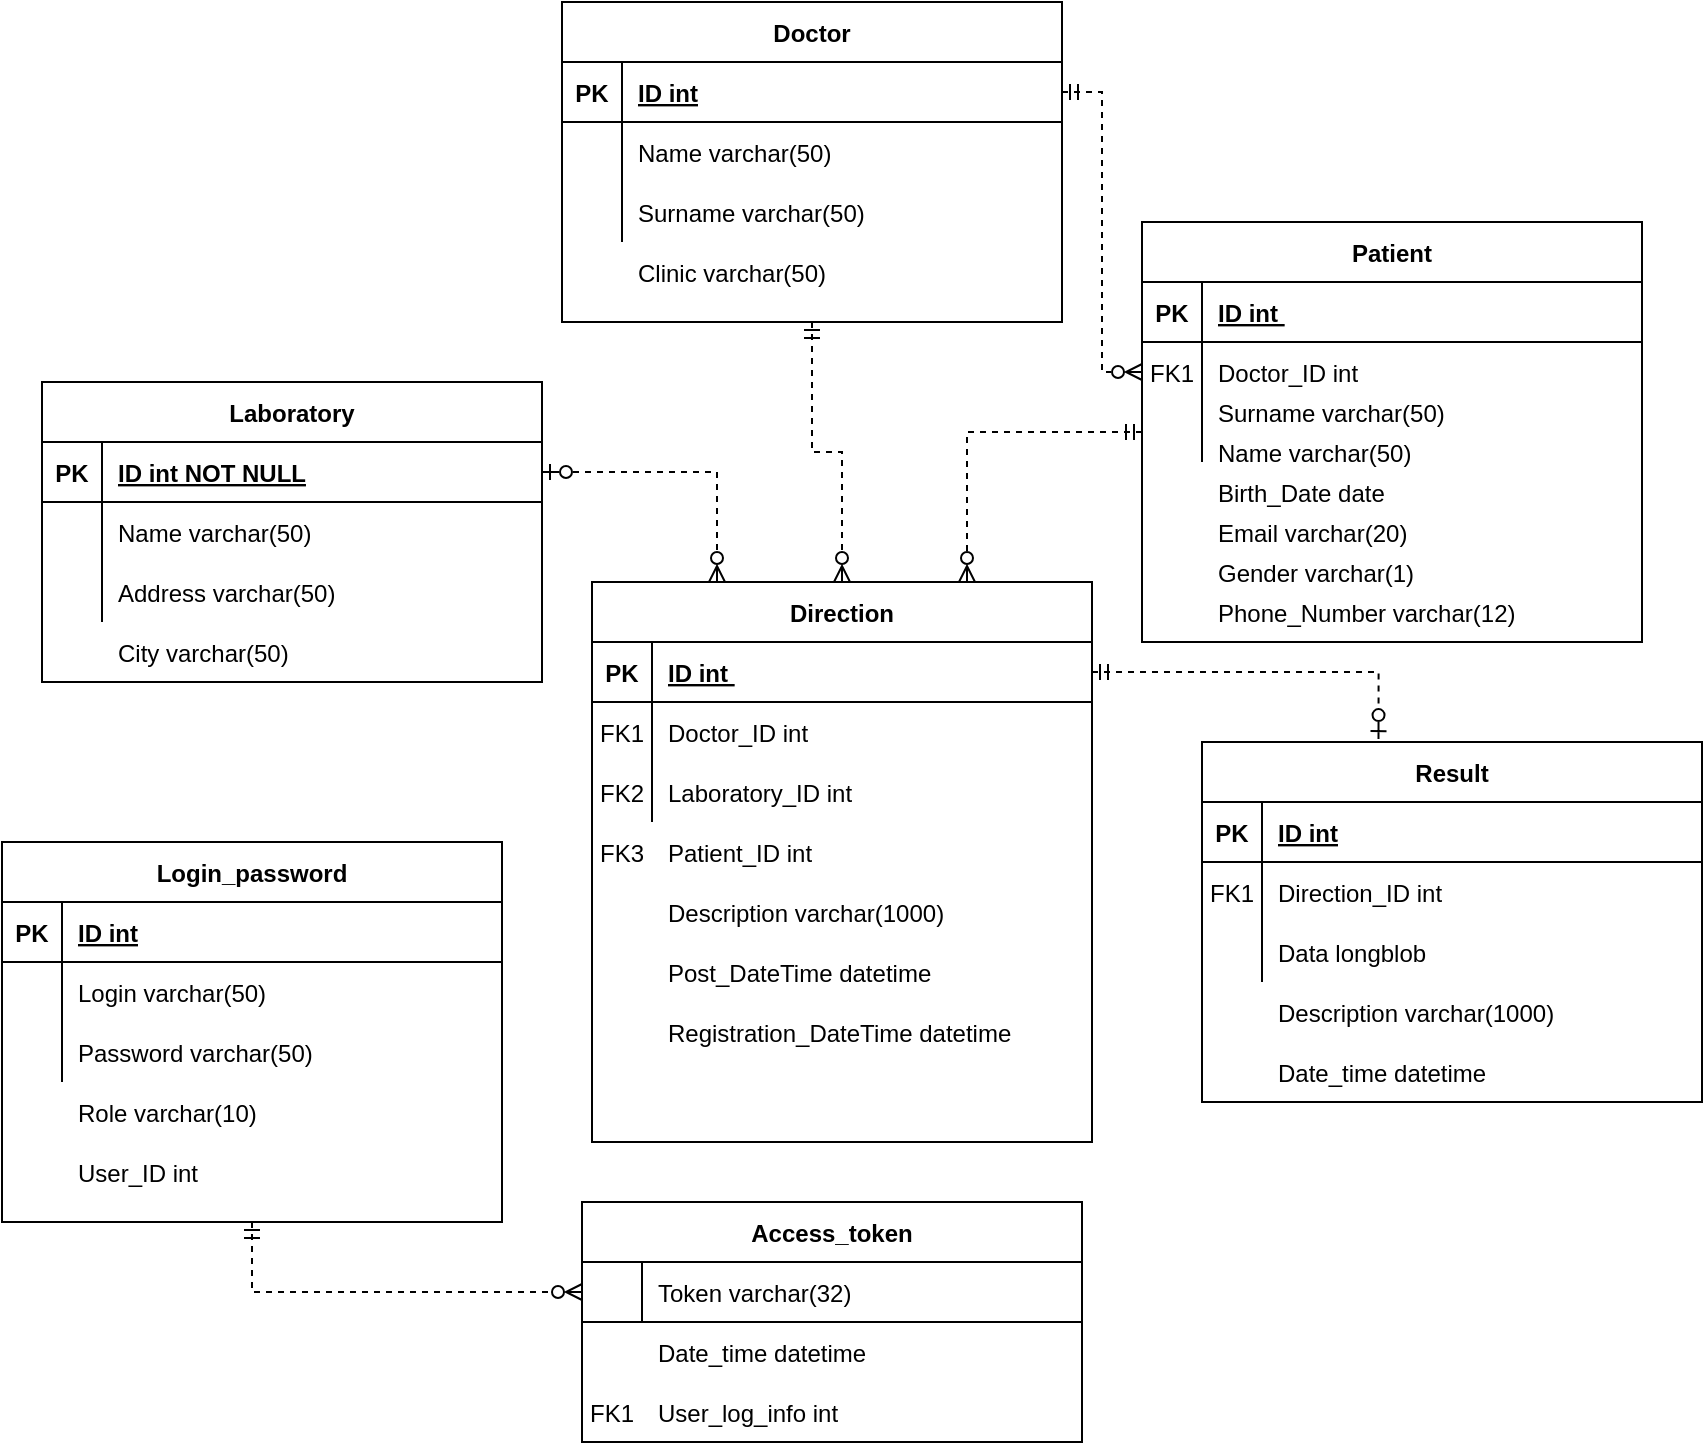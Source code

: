 <mxfile version="15.4.1" type="github"><diagram id="R2lEEEUBdFMjLlhIrx00" name="Page-1"><mxGraphModel dx="2724" dy="859" grid="1" gridSize="10" guides="1" tooltips="1" connect="1" arrows="1" fold="1" page="1" pageScale="1" pageWidth="850" pageHeight="1100" math="0" shadow="0" extFonts="Permanent Marker^https://fonts.googleapis.com/css?family=Permanent+Marker"><root><mxCell id="0"/><mxCell id="1" parent="0"/><mxCell id="C-vyLk0tnHw3VtMMgP7b-13" value="Doctor" style="shape=table;startSize=30;container=1;collapsible=1;childLayout=tableLayout;fixedRows=1;rowLines=0;fontStyle=1;align=center;resizeLast=1;" parent="1" vertex="1"><mxGeometry x="260" y="80" width="250" height="160" as="geometry"/></mxCell><mxCell id="C-vyLk0tnHw3VtMMgP7b-14" value="" style="shape=partialRectangle;collapsible=0;dropTarget=0;pointerEvents=0;fillColor=none;points=[[0,0.5],[1,0.5]];portConstraint=eastwest;top=0;left=0;right=0;bottom=1;" parent="C-vyLk0tnHw3VtMMgP7b-13" vertex="1"><mxGeometry y="30" width="250" height="30" as="geometry"/></mxCell><mxCell id="C-vyLk0tnHw3VtMMgP7b-15" value="PK" style="shape=partialRectangle;overflow=hidden;connectable=0;fillColor=none;top=0;left=0;bottom=0;right=0;fontStyle=1;" parent="C-vyLk0tnHw3VtMMgP7b-14" vertex="1"><mxGeometry width="30" height="30" as="geometry"><mxRectangle width="30" height="30" as="alternateBounds"/></mxGeometry></mxCell><mxCell id="C-vyLk0tnHw3VtMMgP7b-16" value="ID int" style="shape=partialRectangle;overflow=hidden;connectable=0;fillColor=none;top=0;left=0;bottom=0;right=0;align=left;spacingLeft=6;fontStyle=5;" parent="C-vyLk0tnHw3VtMMgP7b-14" vertex="1"><mxGeometry x="30" width="220" height="30" as="geometry"><mxRectangle width="220" height="30" as="alternateBounds"/></mxGeometry></mxCell><mxCell id="C-vyLk0tnHw3VtMMgP7b-17" value="" style="shape=partialRectangle;collapsible=0;dropTarget=0;pointerEvents=0;fillColor=none;points=[[0,0.5],[1,0.5]];portConstraint=eastwest;top=0;left=0;right=0;bottom=0;" parent="C-vyLk0tnHw3VtMMgP7b-13" vertex="1"><mxGeometry y="60" width="250" height="30" as="geometry"/></mxCell><mxCell id="C-vyLk0tnHw3VtMMgP7b-18" value="" style="shape=partialRectangle;overflow=hidden;connectable=0;fillColor=none;top=0;left=0;bottom=0;right=0;" parent="C-vyLk0tnHw3VtMMgP7b-17" vertex="1"><mxGeometry width="30" height="30" as="geometry"><mxRectangle width="30" height="30" as="alternateBounds"/></mxGeometry></mxCell><mxCell id="C-vyLk0tnHw3VtMMgP7b-19" value="Name varchar(50)" style="shape=partialRectangle;overflow=hidden;connectable=0;fillColor=none;top=0;left=0;bottom=0;right=0;align=left;spacingLeft=6;" parent="C-vyLk0tnHw3VtMMgP7b-17" vertex="1"><mxGeometry x="30" width="220" height="30" as="geometry"><mxRectangle width="220" height="30" as="alternateBounds"/></mxGeometry></mxCell><mxCell id="C-vyLk0tnHw3VtMMgP7b-20" value="" style="shape=partialRectangle;collapsible=0;dropTarget=0;pointerEvents=0;fillColor=none;points=[[0,0.5],[1,0.5]];portConstraint=eastwest;top=0;left=0;right=0;bottom=0;" parent="C-vyLk0tnHw3VtMMgP7b-13" vertex="1"><mxGeometry y="90" width="250" height="30" as="geometry"/></mxCell><mxCell id="C-vyLk0tnHw3VtMMgP7b-21" value="" style="shape=partialRectangle;overflow=hidden;connectable=0;fillColor=none;top=0;left=0;bottom=0;right=0;" parent="C-vyLk0tnHw3VtMMgP7b-20" vertex="1"><mxGeometry width="30" height="30" as="geometry"><mxRectangle width="30" height="30" as="alternateBounds"/></mxGeometry></mxCell><mxCell id="C-vyLk0tnHw3VtMMgP7b-22" value="Surname varchar(50)" style="shape=partialRectangle;overflow=hidden;connectable=0;fillColor=none;top=0;left=0;bottom=0;right=0;align=left;spacingLeft=6;" parent="C-vyLk0tnHw3VtMMgP7b-20" vertex="1"><mxGeometry x="30" width="220" height="30" as="geometry"><mxRectangle width="220" height="30" as="alternateBounds"/></mxGeometry></mxCell><mxCell id="Hx6xlLocEBcgNSZimSle-2" value="Laboratory" style="shape=table;startSize=30;container=1;collapsible=1;childLayout=tableLayout;fixedRows=1;rowLines=0;fontStyle=1;align=center;resizeLast=1;" parent="1" vertex="1"><mxGeometry y="270" width="250" height="150" as="geometry"/></mxCell><mxCell id="Hx6xlLocEBcgNSZimSle-3" value="" style="shape=partialRectangle;collapsible=0;dropTarget=0;pointerEvents=0;fillColor=none;points=[[0,0.5],[1,0.5]];portConstraint=eastwest;top=0;left=0;right=0;bottom=1;" parent="Hx6xlLocEBcgNSZimSle-2" vertex="1"><mxGeometry y="30" width="250" height="30" as="geometry"/></mxCell><mxCell id="Hx6xlLocEBcgNSZimSle-4" value="PK" style="shape=partialRectangle;overflow=hidden;connectable=0;fillColor=none;top=0;left=0;bottom=0;right=0;fontStyle=1;" parent="Hx6xlLocEBcgNSZimSle-3" vertex="1"><mxGeometry width="30" height="30" as="geometry"><mxRectangle width="30" height="30" as="alternateBounds"/></mxGeometry></mxCell><mxCell id="Hx6xlLocEBcgNSZimSle-5" value="ID int NOT NULL " style="shape=partialRectangle;overflow=hidden;connectable=0;fillColor=none;top=0;left=0;bottom=0;right=0;align=left;spacingLeft=6;fontStyle=5;" parent="Hx6xlLocEBcgNSZimSle-3" vertex="1"><mxGeometry x="30" width="220" height="30" as="geometry"><mxRectangle width="220" height="30" as="alternateBounds"/></mxGeometry></mxCell><mxCell id="Hx6xlLocEBcgNSZimSle-6" value="" style="shape=partialRectangle;collapsible=0;dropTarget=0;pointerEvents=0;fillColor=none;points=[[0,0.5],[1,0.5]];portConstraint=eastwest;top=0;left=0;right=0;bottom=0;" parent="Hx6xlLocEBcgNSZimSle-2" vertex="1"><mxGeometry y="60" width="250" height="30" as="geometry"/></mxCell><mxCell id="Hx6xlLocEBcgNSZimSle-7" value="" style="shape=partialRectangle;overflow=hidden;connectable=0;fillColor=none;top=0;left=0;bottom=0;right=0;" parent="Hx6xlLocEBcgNSZimSle-6" vertex="1"><mxGeometry width="30" height="30" as="geometry"><mxRectangle width="30" height="30" as="alternateBounds"/></mxGeometry></mxCell><mxCell id="Hx6xlLocEBcgNSZimSle-8" value="Name varchar(50)" style="shape=partialRectangle;overflow=hidden;connectable=0;fillColor=none;top=0;left=0;bottom=0;right=0;align=left;spacingLeft=6;" parent="Hx6xlLocEBcgNSZimSle-6" vertex="1"><mxGeometry x="30" width="220" height="30" as="geometry"><mxRectangle width="220" height="30" as="alternateBounds"/></mxGeometry></mxCell><mxCell id="Hx6xlLocEBcgNSZimSle-9" value="" style="shape=partialRectangle;collapsible=0;dropTarget=0;pointerEvents=0;fillColor=none;points=[[0,0.5],[1,0.5]];portConstraint=eastwest;top=0;left=0;right=0;bottom=0;" parent="Hx6xlLocEBcgNSZimSle-2" vertex="1"><mxGeometry y="90" width="250" height="30" as="geometry"/></mxCell><mxCell id="Hx6xlLocEBcgNSZimSle-10" value="" style="shape=partialRectangle;overflow=hidden;connectable=0;fillColor=none;top=0;left=0;bottom=0;right=0;" parent="Hx6xlLocEBcgNSZimSle-9" vertex="1"><mxGeometry width="30" height="30" as="geometry"><mxRectangle width="30" height="30" as="alternateBounds"/></mxGeometry></mxCell><mxCell id="Hx6xlLocEBcgNSZimSle-11" value="Address varchar(50)" style="shape=partialRectangle;overflow=hidden;connectable=0;fillColor=none;top=0;left=0;bottom=0;right=0;align=left;spacingLeft=6;" parent="Hx6xlLocEBcgNSZimSle-9" vertex="1"><mxGeometry x="30" width="220" height="30" as="geometry"><mxRectangle width="220" height="30" as="alternateBounds"/></mxGeometry></mxCell><mxCell id="Hx6xlLocEBcgNSZimSle-12" value="Clinic varchar(50)" style="shape=partialRectangle;overflow=hidden;connectable=0;fillColor=none;top=0;left=0;bottom=0;right=0;align=left;spacingLeft=6;" parent="1" vertex="1"><mxGeometry x="290" y="200" width="220" height="30" as="geometry"><mxRectangle width="220" height="30" as="alternateBounds"/></mxGeometry></mxCell><mxCell id="Hx6xlLocEBcgNSZimSle-14" value="Patient" style="shape=table;startSize=30;container=1;collapsible=1;childLayout=tableLayout;fixedRows=1;rowLines=0;fontStyle=1;align=center;resizeLast=1;" parent="1" vertex="1"><mxGeometry x="550" y="190" width="250" height="210" as="geometry"/></mxCell><mxCell id="Hx6xlLocEBcgNSZimSle-15" value="" style="shape=partialRectangle;collapsible=0;dropTarget=0;pointerEvents=0;fillColor=none;points=[[0,0.5],[1,0.5]];portConstraint=eastwest;top=0;left=0;right=0;bottom=1;" parent="Hx6xlLocEBcgNSZimSle-14" vertex="1"><mxGeometry y="30" width="250" height="30" as="geometry"/></mxCell><mxCell id="Hx6xlLocEBcgNSZimSle-16" value="PK" style="shape=partialRectangle;overflow=hidden;connectable=0;fillColor=none;top=0;left=0;bottom=0;right=0;fontStyle=1;" parent="Hx6xlLocEBcgNSZimSle-15" vertex="1"><mxGeometry width="30" height="30" as="geometry"><mxRectangle width="30" height="30" as="alternateBounds"/></mxGeometry></mxCell><mxCell id="Hx6xlLocEBcgNSZimSle-17" value="ID int " style="shape=partialRectangle;overflow=hidden;connectable=0;fillColor=none;top=0;left=0;bottom=0;right=0;align=left;spacingLeft=6;fontStyle=5;" parent="Hx6xlLocEBcgNSZimSle-15" vertex="1"><mxGeometry x="30" width="220" height="30" as="geometry"><mxRectangle width="220" height="30" as="alternateBounds"/></mxGeometry></mxCell><mxCell id="Hx6xlLocEBcgNSZimSle-18" value="" style="shape=partialRectangle;collapsible=0;dropTarget=0;pointerEvents=0;fillColor=none;points=[[0,0.5],[1,0.5]];portConstraint=eastwest;top=0;left=0;right=0;bottom=0;" parent="Hx6xlLocEBcgNSZimSle-14" vertex="1"><mxGeometry y="60" width="250" height="30" as="geometry"/></mxCell><mxCell id="Hx6xlLocEBcgNSZimSle-19" value="FK1" style="shape=partialRectangle;overflow=hidden;connectable=0;fillColor=none;top=0;left=0;bottom=0;right=0;" parent="Hx6xlLocEBcgNSZimSle-18" vertex="1"><mxGeometry width="30" height="30" as="geometry"><mxRectangle width="30" height="30" as="alternateBounds"/></mxGeometry></mxCell><mxCell id="Hx6xlLocEBcgNSZimSle-20" value="Doctor_ID int" style="shape=partialRectangle;overflow=hidden;connectable=0;fillColor=none;top=0;left=0;bottom=0;right=0;align=left;spacingLeft=6;" parent="Hx6xlLocEBcgNSZimSle-18" vertex="1"><mxGeometry x="30" width="220" height="30" as="geometry"><mxRectangle width="220" height="30" as="alternateBounds"/></mxGeometry></mxCell><mxCell id="Hx6xlLocEBcgNSZimSle-21" value="" style="shape=partialRectangle;collapsible=0;dropTarget=0;pointerEvents=0;fillColor=none;points=[[0,0.5],[1,0.5]];portConstraint=eastwest;top=0;left=0;right=0;bottom=0;" parent="Hx6xlLocEBcgNSZimSle-14" vertex="1"><mxGeometry y="90" width="250" height="30" as="geometry"/></mxCell><mxCell id="Hx6xlLocEBcgNSZimSle-22" value="" style="shape=partialRectangle;overflow=hidden;connectable=0;fillColor=none;top=0;left=0;bottom=0;right=0;" parent="Hx6xlLocEBcgNSZimSle-21" vertex="1"><mxGeometry width="30" height="30" as="geometry"><mxRectangle width="30" height="30" as="alternateBounds"/></mxGeometry></mxCell><mxCell id="Hx6xlLocEBcgNSZimSle-23" value="" style="shape=partialRectangle;overflow=hidden;connectable=0;fillColor=none;top=0;left=0;bottom=0;right=0;align=left;spacingLeft=6;" parent="Hx6xlLocEBcgNSZimSle-21" vertex="1"><mxGeometry x="30" width="220" height="30" as="geometry"><mxRectangle width="220" height="30" as="alternateBounds"/></mxGeometry></mxCell><mxCell id="Hx6xlLocEBcgNSZimSle-24" value="City varchar(50)" style="shape=partialRectangle;overflow=hidden;connectable=0;fillColor=none;top=0;left=0;bottom=0;right=0;align=left;spacingLeft=6;" parent="1" vertex="1"><mxGeometry x="30" y="390" width="220" height="30" as="geometry"><mxRectangle width="220" height="30" as="alternateBounds"/></mxGeometry></mxCell><mxCell id="Hx6xlLocEBcgNSZimSle-36" value="Direction" style="shape=table;startSize=30;container=1;collapsible=1;childLayout=tableLayout;fixedRows=1;rowLines=0;fontStyle=1;align=center;resizeLast=1;" parent="1" vertex="1"><mxGeometry x="275" y="370" width="250" height="280" as="geometry"/></mxCell><mxCell id="Hx6xlLocEBcgNSZimSle-37" value="" style="shape=partialRectangle;collapsible=0;dropTarget=0;pointerEvents=0;fillColor=none;points=[[0,0.5],[1,0.5]];portConstraint=eastwest;top=0;left=0;right=0;bottom=1;" parent="Hx6xlLocEBcgNSZimSle-36" vertex="1"><mxGeometry y="30" width="250" height="30" as="geometry"/></mxCell><mxCell id="Hx6xlLocEBcgNSZimSle-38" value="PK" style="shape=partialRectangle;overflow=hidden;connectable=0;fillColor=none;top=0;left=0;bottom=0;right=0;fontStyle=1;" parent="Hx6xlLocEBcgNSZimSle-37" vertex="1"><mxGeometry width="30" height="30" as="geometry"><mxRectangle width="30" height="30" as="alternateBounds"/></mxGeometry></mxCell><mxCell id="Hx6xlLocEBcgNSZimSle-39" value="ID int " style="shape=partialRectangle;overflow=hidden;connectable=0;fillColor=none;top=0;left=0;bottom=0;right=0;align=left;spacingLeft=6;fontStyle=5;" parent="Hx6xlLocEBcgNSZimSle-37" vertex="1"><mxGeometry x="30" width="220" height="30" as="geometry"><mxRectangle width="220" height="30" as="alternateBounds"/></mxGeometry></mxCell><mxCell id="Hx6xlLocEBcgNSZimSle-40" value="" style="shape=partialRectangle;collapsible=0;dropTarget=0;pointerEvents=0;fillColor=none;points=[[0,0.5],[1,0.5]];portConstraint=eastwest;top=0;left=0;right=0;bottom=0;" parent="Hx6xlLocEBcgNSZimSle-36" vertex="1"><mxGeometry y="60" width="250" height="30" as="geometry"/></mxCell><mxCell id="Hx6xlLocEBcgNSZimSle-41" value="FK1" style="shape=partialRectangle;overflow=hidden;connectable=0;fillColor=none;top=0;left=0;bottom=0;right=0;" parent="Hx6xlLocEBcgNSZimSle-40" vertex="1"><mxGeometry width="30" height="30" as="geometry"><mxRectangle width="30" height="30" as="alternateBounds"/></mxGeometry></mxCell><mxCell id="Hx6xlLocEBcgNSZimSle-42" value="Doctor_ID int " style="shape=partialRectangle;overflow=hidden;connectable=0;fillColor=none;top=0;left=0;bottom=0;right=0;align=left;spacingLeft=6;" parent="Hx6xlLocEBcgNSZimSle-40" vertex="1"><mxGeometry x="30" width="220" height="30" as="geometry"><mxRectangle width="220" height="30" as="alternateBounds"/></mxGeometry></mxCell><mxCell id="Hx6xlLocEBcgNSZimSle-43" value="" style="shape=partialRectangle;collapsible=0;dropTarget=0;pointerEvents=0;fillColor=none;points=[[0,0.5],[1,0.5]];portConstraint=eastwest;top=0;left=0;right=0;bottom=0;" parent="Hx6xlLocEBcgNSZimSle-36" vertex="1"><mxGeometry y="90" width="250" height="30" as="geometry"/></mxCell><mxCell id="Hx6xlLocEBcgNSZimSle-44" value="FK2" style="shape=partialRectangle;overflow=hidden;connectable=0;fillColor=none;top=0;left=0;bottom=0;right=0;" parent="Hx6xlLocEBcgNSZimSle-43" vertex="1"><mxGeometry width="30" height="30" as="geometry"><mxRectangle width="30" height="30" as="alternateBounds"/></mxGeometry></mxCell><mxCell id="Hx6xlLocEBcgNSZimSle-45" value="Laboratory_ID int" style="shape=partialRectangle;overflow=hidden;connectable=0;fillColor=none;top=0;left=0;bottom=0;right=0;align=left;spacingLeft=6;" parent="Hx6xlLocEBcgNSZimSle-43" vertex="1"><mxGeometry x="30" width="220" height="30" as="geometry"><mxRectangle width="220" height="30" as="alternateBounds"/></mxGeometry></mxCell><mxCell id="Hx6xlLocEBcgNSZimSle-46" value="Result" style="shape=table;startSize=30;container=1;collapsible=1;childLayout=tableLayout;fixedRows=1;rowLines=0;fontStyle=1;align=center;resizeLast=1;" parent="1" vertex="1"><mxGeometry x="580" y="450" width="250" height="180" as="geometry"/></mxCell><mxCell id="Hx6xlLocEBcgNSZimSle-27" value="" style="shape=partialRectangle;collapsible=0;dropTarget=0;pointerEvents=0;fillColor=none;points=[[0,0.5],[1,0.5]];portConstraint=eastwest;top=0;left=0;right=0;bottom=1;" parent="Hx6xlLocEBcgNSZimSle-46" vertex="1"><mxGeometry y="30" width="250" height="30" as="geometry"/></mxCell><mxCell id="Hx6xlLocEBcgNSZimSle-28" value="PK" style="shape=partialRectangle;overflow=hidden;connectable=0;fillColor=none;top=0;left=0;bottom=0;right=0;fontStyle=1;" parent="Hx6xlLocEBcgNSZimSle-27" vertex="1"><mxGeometry width="30" height="30" as="geometry"><mxRectangle width="30" height="30" as="alternateBounds"/></mxGeometry></mxCell><mxCell id="Hx6xlLocEBcgNSZimSle-29" value="ID int" style="shape=partialRectangle;overflow=hidden;connectable=0;fillColor=none;top=0;left=0;bottom=0;right=0;align=left;spacingLeft=6;fontStyle=5;" parent="Hx6xlLocEBcgNSZimSle-27" vertex="1"><mxGeometry x="30" width="220" height="30" as="geometry"><mxRectangle width="220" height="30" as="alternateBounds"/></mxGeometry></mxCell><mxCell id="Hx6xlLocEBcgNSZimSle-30" value="" style="shape=partialRectangle;collapsible=0;dropTarget=0;pointerEvents=0;fillColor=none;points=[[0,0.5],[1,0.5]];portConstraint=eastwest;top=0;left=0;right=0;bottom=0;" parent="Hx6xlLocEBcgNSZimSle-46" vertex="1"><mxGeometry y="60" width="250" height="30" as="geometry"/></mxCell><mxCell id="Hx6xlLocEBcgNSZimSle-31" value="FK1" style="shape=partialRectangle;overflow=hidden;connectable=0;fillColor=none;top=0;left=0;bottom=0;right=0;" parent="Hx6xlLocEBcgNSZimSle-30" vertex="1"><mxGeometry width="30" height="30" as="geometry"><mxRectangle width="30" height="30" as="alternateBounds"/></mxGeometry></mxCell><mxCell id="Hx6xlLocEBcgNSZimSle-32" value="Direction_ID int " style="shape=partialRectangle;overflow=hidden;connectable=0;fillColor=none;top=0;left=0;bottom=0;right=0;align=left;spacingLeft=6;" parent="Hx6xlLocEBcgNSZimSle-30" vertex="1"><mxGeometry x="30" width="220" height="30" as="geometry"><mxRectangle width="220" height="30" as="alternateBounds"/></mxGeometry></mxCell><mxCell id="Hx6xlLocEBcgNSZimSle-33" value="" style="shape=partialRectangle;collapsible=0;dropTarget=0;pointerEvents=0;fillColor=none;points=[[0,0.5],[1,0.5]];portConstraint=eastwest;top=0;left=0;right=0;bottom=0;" parent="Hx6xlLocEBcgNSZimSle-46" vertex="1"><mxGeometry y="90" width="250" height="30" as="geometry"/></mxCell><mxCell id="Hx6xlLocEBcgNSZimSle-34" value="" style="shape=partialRectangle;overflow=hidden;connectable=0;fillColor=none;top=0;left=0;bottom=0;right=0;" parent="Hx6xlLocEBcgNSZimSle-33" vertex="1"><mxGeometry width="30" height="30" as="geometry"><mxRectangle width="30" height="30" as="alternateBounds"/></mxGeometry></mxCell><mxCell id="Hx6xlLocEBcgNSZimSle-35" value="Data longblob" style="shape=partialRectangle;overflow=hidden;connectable=0;fillColor=none;top=0;left=0;bottom=0;right=0;align=left;spacingLeft=6;" parent="Hx6xlLocEBcgNSZimSle-33" vertex="1"><mxGeometry x="30" width="220" height="30" as="geometry"><mxRectangle width="220" height="30" as="alternateBounds"/></mxGeometry></mxCell><mxCell id="Hx6xlLocEBcgNSZimSle-66" value="Name varchar(50)" style="shape=partialRectangle;overflow=hidden;connectable=0;fillColor=none;top=0;left=0;bottom=0;right=0;align=left;spacingLeft=6;" parent="1" vertex="1"><mxGeometry x="580" y="290" width="220" height="30" as="geometry"><mxRectangle width="220" height="30" as="alternateBounds"/></mxGeometry></mxCell><mxCell id="Hx6xlLocEBcgNSZimSle-67" value="Surname varchar(50)" style="shape=partialRectangle;overflow=hidden;connectable=0;fillColor=none;top=0;left=0;bottom=0;right=0;align=left;spacingLeft=6;" parent="1" vertex="1"><mxGeometry x="580" y="270" width="220" height="30" as="geometry"><mxRectangle width="220" height="30" as="alternateBounds"/></mxGeometry></mxCell><mxCell id="Hx6xlLocEBcgNSZimSle-68" value="Birth_Date date" style="shape=partialRectangle;overflow=hidden;connectable=0;fillColor=none;top=0;left=0;bottom=0;right=0;align=left;spacingLeft=6;" parent="1" vertex="1"><mxGeometry x="580" y="310" width="220" height="30" as="geometry"><mxRectangle width="220" height="30" as="alternateBounds"/></mxGeometry></mxCell><mxCell id="Hx6xlLocEBcgNSZimSle-69" value="Gender varchar(1)" style="shape=partialRectangle;overflow=hidden;connectable=0;fillColor=none;top=0;left=0;bottom=0;right=0;align=left;spacingLeft=6;" parent="1" vertex="1"><mxGeometry x="580" y="350" width="220" height="30" as="geometry"><mxRectangle width="220" height="30" as="alternateBounds"/></mxGeometry></mxCell><mxCell id="Hx6xlLocEBcgNSZimSle-70" value="Email varchar(20)" style="shape=partialRectangle;overflow=hidden;connectable=0;fillColor=none;top=0;left=0;bottom=0;right=0;align=left;spacingLeft=6;" parent="1" vertex="1"><mxGeometry x="580" y="330" width="220" height="30" as="geometry"><mxRectangle width="220" height="30" as="alternateBounds"/></mxGeometry></mxCell><mxCell id="Hx6xlLocEBcgNSZimSle-71" value="Phone_Number varchar(12)" style="shape=partialRectangle;overflow=hidden;connectable=0;fillColor=none;top=0;left=0;bottom=0;right=0;align=left;spacingLeft=6;" parent="1" vertex="1"><mxGeometry x="580" y="370" width="220" height="30" as="geometry"><mxRectangle width="220" height="30" as="alternateBounds"/></mxGeometry></mxCell><mxCell id="Hx6xlLocEBcgNSZimSle-73" value="Patient_ID int" style="shape=partialRectangle;overflow=hidden;connectable=0;fillColor=none;top=0;left=0;bottom=0;right=0;align=left;spacingLeft=6;" parent="1" vertex="1"><mxGeometry x="305" y="490" width="220" height="30" as="geometry"><mxRectangle width="220" height="30" as="alternateBounds"/></mxGeometry></mxCell><mxCell id="Hx6xlLocEBcgNSZimSle-74" value="Registration_DateTime datetime" style="shape=partialRectangle;overflow=hidden;connectable=0;fillColor=none;top=0;left=0;bottom=0;right=0;align=left;spacingLeft=6;" parent="1" vertex="1"><mxGeometry x="305" y="580" width="220" height="30" as="geometry"><mxRectangle width="220" height="30" as="alternateBounds"/></mxGeometry></mxCell><mxCell id="Hx6xlLocEBcgNSZimSle-75" value="Description varchar(1000)" style="shape=partialRectangle;overflow=hidden;connectable=0;fillColor=none;top=0;left=0;bottom=0;right=0;align=left;spacingLeft=6;" parent="1" vertex="1"><mxGeometry x="305" y="520" width="220" height="30" as="geometry"><mxRectangle width="220" height="30" as="alternateBounds"/></mxGeometry></mxCell><mxCell id="Hx6xlLocEBcgNSZimSle-76" value="FK3" style="shape=partialRectangle;overflow=hidden;connectable=0;fillColor=none;top=0;left=0;bottom=0;right=0;" parent="1" vertex="1"><mxGeometry x="275" y="490" width="30" height="30" as="geometry"><mxRectangle width="30" height="30" as="alternateBounds"/></mxGeometry></mxCell><mxCell id="Hx6xlLocEBcgNSZimSle-77" value="Post_DateTime datetime " style="shape=partialRectangle;overflow=hidden;connectable=0;fillColor=none;top=0;left=0;bottom=0;right=0;align=left;spacingLeft=6;" parent="1" vertex="1"><mxGeometry x="305" y="550" width="220" height="30" as="geometry"><mxRectangle width="220" height="30" as="alternateBounds"/></mxGeometry></mxCell><mxCell id="Hx6xlLocEBcgNSZimSle-78" value="Description varchar(1000)" style="shape=partialRectangle;overflow=hidden;connectable=0;fillColor=none;top=0;left=0;bottom=0;right=0;align=left;spacingLeft=6;" parent="1" vertex="1"><mxGeometry x="610" y="570" width="220" height="30" as="geometry"><mxRectangle width="220" height="30" as="alternateBounds"/></mxGeometry></mxCell><mxCell id="Hx6xlLocEBcgNSZimSle-79" value="Date_time datetime" style="shape=partialRectangle;overflow=hidden;connectable=0;fillColor=none;top=0;left=0;bottom=0;right=0;align=left;spacingLeft=6;" parent="1" vertex="1"><mxGeometry x="610" y="600" width="220" height="30" as="geometry"><mxRectangle width="220" height="30" as="alternateBounds"/></mxGeometry></mxCell><mxCell id="Hx6xlLocEBcgNSZimSle-80" value="Access_token" style="shape=table;startSize=30;container=1;collapsible=1;childLayout=tableLayout;fixedRows=1;rowLines=0;fontStyle=1;align=center;resizeLast=1;" parent="1" vertex="1"><mxGeometry x="270" y="680" width="250" height="120" as="geometry"/></mxCell><mxCell id="Hx6xlLocEBcgNSZimSle-81" value="" style="shape=partialRectangle;collapsible=0;dropTarget=0;pointerEvents=0;fillColor=none;points=[[0,0.5],[1,0.5]];portConstraint=eastwest;top=0;left=0;right=0;bottom=1;" parent="Hx6xlLocEBcgNSZimSle-80" vertex="1"><mxGeometry y="30" width="250" height="30" as="geometry"/></mxCell><mxCell id="Hx6xlLocEBcgNSZimSle-82" value="" style="shape=partialRectangle;overflow=hidden;connectable=0;fillColor=none;top=0;left=0;bottom=0;right=0;fontStyle=1;" parent="Hx6xlLocEBcgNSZimSle-81" vertex="1"><mxGeometry width="30" height="30" as="geometry"><mxRectangle width="30" height="30" as="alternateBounds"/></mxGeometry></mxCell><mxCell id="Hx6xlLocEBcgNSZimSle-83" value="Token varchar(32)" style="shape=partialRectangle;overflow=hidden;connectable=0;fillColor=none;top=0;left=0;bottom=0;right=0;align=left;spacingLeft=6;fontStyle=0;" parent="Hx6xlLocEBcgNSZimSle-81" vertex="1"><mxGeometry x="30" width="220" height="30" as="geometry"><mxRectangle width="220" height="30" as="alternateBounds"/></mxGeometry></mxCell><mxCell id="Hx6xlLocEBcgNSZimSle-90" value="Login_password" style="shape=table;startSize=30;container=1;collapsible=1;childLayout=tableLayout;fixedRows=1;rowLines=0;fontStyle=1;align=center;resizeLast=1;" parent="1" vertex="1"><mxGeometry x="-20" y="500" width="250" height="190" as="geometry"/></mxCell><mxCell id="Hx6xlLocEBcgNSZimSle-91" value="" style="shape=partialRectangle;collapsible=0;dropTarget=0;pointerEvents=0;fillColor=none;points=[[0,0.5],[1,0.5]];portConstraint=eastwest;top=0;left=0;right=0;bottom=1;" parent="Hx6xlLocEBcgNSZimSle-90" vertex="1"><mxGeometry y="30" width="250" height="30" as="geometry"/></mxCell><mxCell id="Hx6xlLocEBcgNSZimSle-92" value="PK" style="shape=partialRectangle;overflow=hidden;connectable=0;fillColor=none;top=0;left=0;bottom=0;right=0;fontStyle=1;" parent="Hx6xlLocEBcgNSZimSle-91" vertex="1"><mxGeometry width="30" height="30" as="geometry"><mxRectangle width="30" height="30" as="alternateBounds"/></mxGeometry></mxCell><mxCell id="Hx6xlLocEBcgNSZimSle-93" value="ID int" style="shape=partialRectangle;overflow=hidden;connectable=0;fillColor=none;top=0;left=0;bottom=0;right=0;align=left;spacingLeft=6;fontStyle=5;" parent="Hx6xlLocEBcgNSZimSle-91" vertex="1"><mxGeometry x="30" width="220" height="30" as="geometry"><mxRectangle width="220" height="30" as="alternateBounds"/></mxGeometry></mxCell><mxCell id="Hx6xlLocEBcgNSZimSle-94" value="" style="shape=partialRectangle;collapsible=0;dropTarget=0;pointerEvents=0;fillColor=none;points=[[0,0.5],[1,0.5]];portConstraint=eastwest;top=0;left=0;right=0;bottom=0;" parent="Hx6xlLocEBcgNSZimSle-90" vertex="1"><mxGeometry y="60" width="250" height="30" as="geometry"/></mxCell><mxCell id="Hx6xlLocEBcgNSZimSle-95" value="" style="shape=partialRectangle;overflow=hidden;connectable=0;fillColor=none;top=0;left=0;bottom=0;right=0;" parent="Hx6xlLocEBcgNSZimSle-94" vertex="1"><mxGeometry width="30" height="30" as="geometry"><mxRectangle width="30" height="30" as="alternateBounds"/></mxGeometry></mxCell><mxCell id="Hx6xlLocEBcgNSZimSle-96" value="Login varchar(50)" style="shape=partialRectangle;overflow=hidden;connectable=0;fillColor=none;top=0;left=0;bottom=0;right=0;align=left;spacingLeft=6;" parent="Hx6xlLocEBcgNSZimSle-94" vertex="1"><mxGeometry x="30" width="220" height="30" as="geometry"><mxRectangle width="220" height="30" as="alternateBounds"/></mxGeometry></mxCell><mxCell id="Hx6xlLocEBcgNSZimSle-97" value="" style="shape=partialRectangle;collapsible=0;dropTarget=0;pointerEvents=0;fillColor=none;points=[[0,0.5],[1,0.5]];portConstraint=eastwest;top=0;left=0;right=0;bottom=0;" parent="Hx6xlLocEBcgNSZimSle-90" vertex="1"><mxGeometry y="90" width="250" height="30" as="geometry"/></mxCell><mxCell id="Hx6xlLocEBcgNSZimSle-98" value="" style="shape=partialRectangle;overflow=hidden;connectable=0;fillColor=none;top=0;left=0;bottom=0;right=0;" parent="Hx6xlLocEBcgNSZimSle-97" vertex="1"><mxGeometry width="30" height="30" as="geometry"><mxRectangle width="30" height="30" as="alternateBounds"/></mxGeometry></mxCell><mxCell id="Hx6xlLocEBcgNSZimSle-99" value="Password varchar(50)" style="shape=partialRectangle;overflow=hidden;connectable=0;fillColor=none;top=0;left=0;bottom=0;right=0;align=left;spacingLeft=6;" parent="Hx6xlLocEBcgNSZimSle-97" vertex="1"><mxGeometry x="30" width="220" height="30" as="geometry"><mxRectangle width="220" height="30" as="alternateBounds"/></mxGeometry></mxCell><mxCell id="Hx6xlLocEBcgNSZimSle-100" value="Role varchar(10)" style="shape=partialRectangle;overflow=hidden;connectable=0;fillColor=none;top=0;left=0;bottom=0;right=0;align=left;spacingLeft=6;" parent="1" vertex="1"><mxGeometry x="10" y="620" width="220" height="30" as="geometry"><mxRectangle width="220" height="30" as="alternateBounds"/></mxGeometry></mxCell><mxCell id="Hx6xlLocEBcgNSZimSle-101" value="User_ID int " style="shape=partialRectangle;overflow=hidden;connectable=0;fillColor=none;top=0;left=0;bottom=0;right=0;align=left;spacingLeft=6;" parent="1" vertex="1"><mxGeometry x="10" y="650" width="220" height="30" as="geometry"><mxRectangle width="220" height="30" as="alternateBounds"/></mxGeometry></mxCell><mxCell id="Hx6xlLocEBcgNSZimSle-103" value="User_log_info int" style="shape=partialRectangle;overflow=hidden;connectable=0;fillColor=none;top=0;left=0;bottom=0;right=0;align=left;spacingLeft=6;fontStyle=0;" parent="1" vertex="1"><mxGeometry x="300" y="770" width="220" height="30" as="geometry"><mxRectangle width="220" height="30" as="alternateBounds"/></mxGeometry></mxCell><mxCell id="Hx6xlLocEBcgNSZimSle-104" value="Date_time datetime" style="shape=partialRectangle;overflow=hidden;connectable=0;fillColor=none;top=0;left=0;bottom=0;right=0;align=left;spacingLeft=6;fontStyle=0;" parent="1" vertex="1"><mxGeometry x="300" y="740" width="220" height="30" as="geometry"><mxRectangle width="220" height="30" as="alternateBounds"/></mxGeometry></mxCell><mxCell id="Hx6xlLocEBcgNSZimSle-105" value="FK1" style="shape=partialRectangle;overflow=hidden;connectable=0;fillColor=none;top=0;left=0;bottom=0;right=0;fontStyle=0;" parent="1" vertex="1"><mxGeometry x="270" y="770" width="30" height="30" as="geometry"><mxRectangle width="30" height="30" as="alternateBounds"/></mxGeometry></mxCell><mxCell id="Hx6xlLocEBcgNSZimSle-112" value="" style="endArrow=ERzeroToMany;html=1;rounded=0;edgeStyle=orthogonalEdgeStyle;exitX=0.5;exitY=1;exitDx=0;exitDy=0;startArrow=ERmandOne;startFill=0;endFill=0;dashed=1;" parent="1" source="Hx6xlLocEBcgNSZimSle-90" target="Hx6xlLocEBcgNSZimSle-81" edge="1"><mxGeometry relative="1" as="geometry"><mxPoint x="100" y="740" as="sourcePoint"/><mxPoint x="260" y="740" as="targetPoint"/></mxGeometry></mxCell><mxCell id="Hx6xlLocEBcgNSZimSle-115" value="" style="endArrow=ERzeroToMany;html=1;rounded=0;dashed=1;edgeStyle=orthogonalEdgeStyle;exitX=1;exitY=0.5;exitDx=0;exitDy=0;entryX=0.25;entryY=0;entryDx=0;entryDy=0;endFill=0;startArrow=ERzeroToOne;startFill=0;" parent="1" source="Hx6xlLocEBcgNSZimSle-3" target="Hx6xlLocEBcgNSZimSle-36" edge="1"><mxGeometry relative="1" as="geometry"><mxPoint x="270" y="300" as="sourcePoint"/><mxPoint x="430" y="300" as="targetPoint"/></mxGeometry></mxCell><mxCell id="Hx6xlLocEBcgNSZimSle-118" value="" style="endArrow=ERzeroToMany;html=1;rounded=0;dashed=1;edgeStyle=orthogonalEdgeStyle;exitX=0.5;exitY=1;exitDx=0;exitDy=0;entryX=0.5;entryY=0;entryDx=0;entryDy=0;endFill=0;startArrow=ERmandOne;startFill=0;" parent="1" source="C-vyLk0tnHw3VtMMgP7b-13" target="Hx6xlLocEBcgNSZimSle-36" edge="1"><mxGeometry relative="1" as="geometry"><mxPoint x="351.25" y="267.5" as="sourcePoint"/><mxPoint x="438.75" y="322.5" as="targetPoint"/></mxGeometry></mxCell><mxCell id="Hx6xlLocEBcgNSZimSle-119" value="" style="endArrow=ERzeroToMany;html=1;rounded=0;dashed=1;edgeStyle=orthogonalEdgeStyle;exitX=0;exitY=0.5;exitDx=0;exitDy=0;entryX=0.75;entryY=0;entryDx=0;entryDy=0;endFill=0;startArrow=ERmandOne;startFill=0;" parent="1" source="Hx6xlLocEBcgNSZimSle-21" target="Hx6xlLocEBcgNSZimSle-36" edge="1"><mxGeometry relative="1" as="geometry"><mxPoint x="270" y="335" as="sourcePoint"/><mxPoint x="357.5" y="390" as="targetPoint"/></mxGeometry></mxCell><mxCell id="Hx6xlLocEBcgNSZimSle-120" value="" style="endArrow=ERzeroToMany;html=1;rounded=0;dashed=1;edgeStyle=orthogonalEdgeStyle;exitX=1;exitY=0.5;exitDx=0;exitDy=0;entryX=0;entryY=0.5;entryDx=0;entryDy=0;endFill=0;startArrow=ERmandOne;startFill=0;" parent="1" source="C-vyLk0tnHw3VtMMgP7b-14" target="Hx6xlLocEBcgNSZimSle-18" edge="1"><mxGeometry relative="1" as="geometry"><mxPoint x="356.25" y="270" as="sourcePoint"/><mxPoint x="443.75" y="325" as="targetPoint"/></mxGeometry></mxCell><mxCell id="Hx6xlLocEBcgNSZimSle-122" value="" style="endArrow=ERzeroToOne;html=1;rounded=0;dashed=1;edgeStyle=orthogonalEdgeStyle;exitX=1;exitY=0.5;exitDx=0;exitDy=0;entryX=0.353;entryY=-0.008;entryDx=0;entryDy=0;entryPerimeter=0;endFill=0;startArrow=ERmandOne;startFill=0;" parent="1" source="Hx6xlLocEBcgNSZimSle-37" target="Hx6xlLocEBcgNSZimSle-46" edge="1"><mxGeometry relative="1" as="geometry"><mxPoint x="510" y="530" as="sourcePoint"/><mxPoint x="580" y="530" as="targetPoint"/></mxGeometry></mxCell></root></mxGraphModel></diagram></mxfile>
